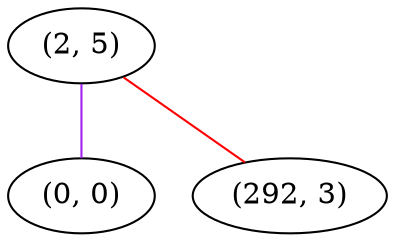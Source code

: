 graph "" {
"(2, 5)";
"(0, 0)";
"(292, 3)";
"(2, 5)" -- "(0, 0)"  [color=purple, key=0, weight=4];
"(2, 5)" -- "(292, 3)"  [color=red, key=0, weight=1];
}
